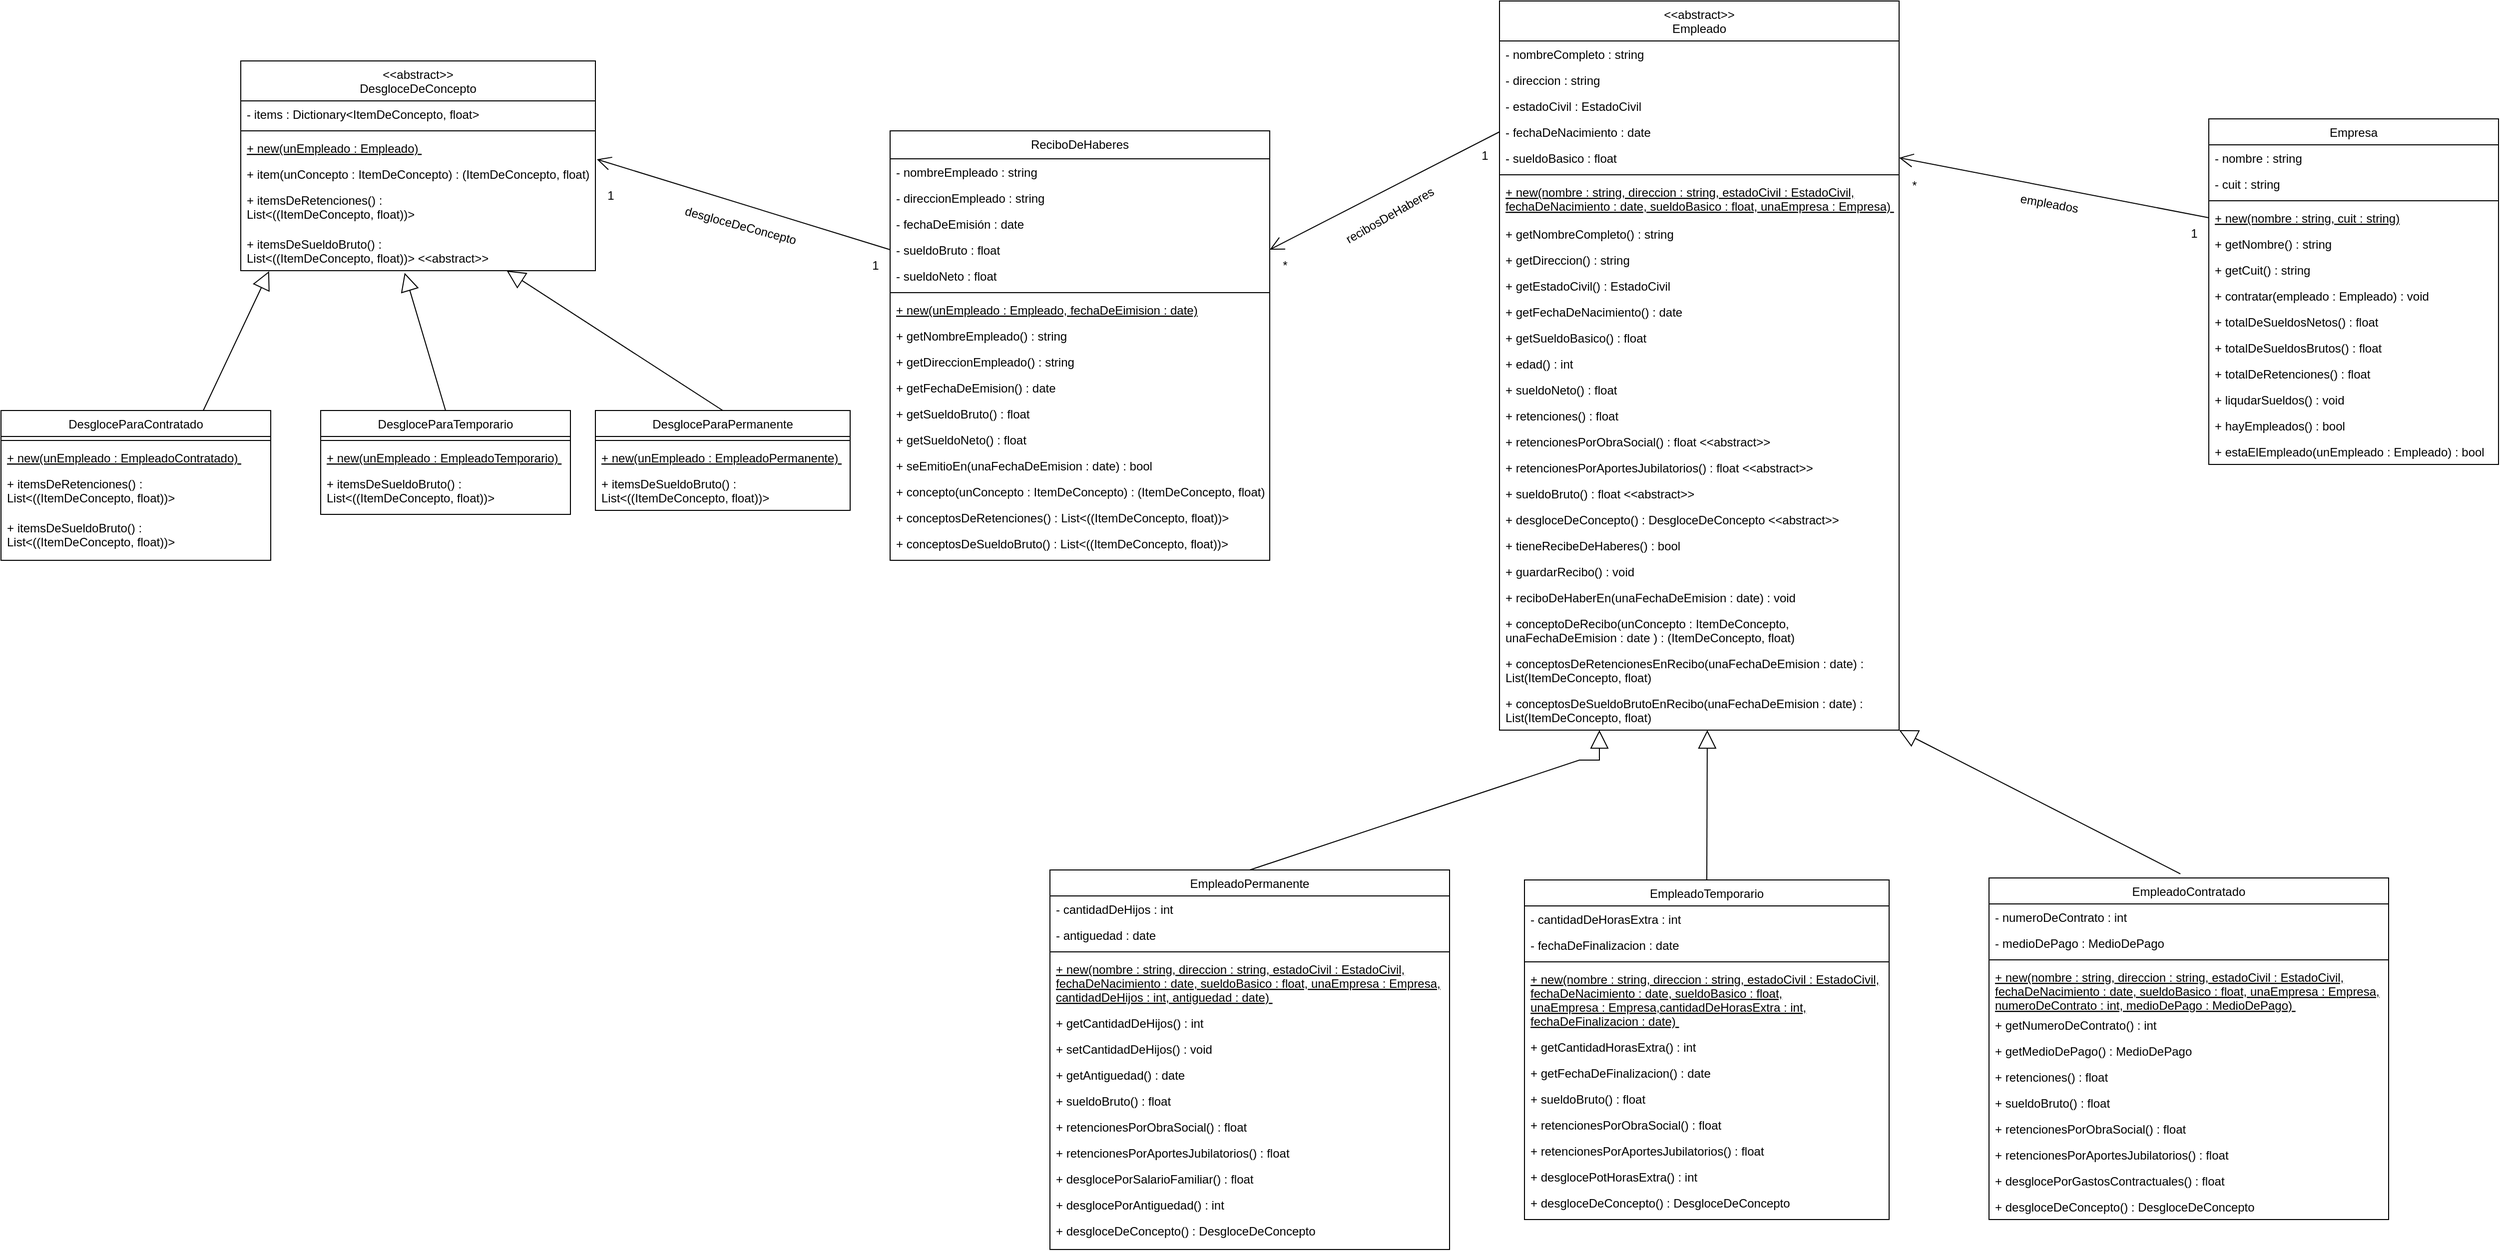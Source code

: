 <mxfile version="23.0.2" type="device">
  <diagram id="C5RBs43oDa-KdzZeNtuy" name="Page-1">
    <mxGraphModel dx="2788" dy="1965" grid="1" gridSize="10" guides="1" tooltips="1" connect="1" arrows="1" fold="1" page="1" pageScale="1" pageWidth="827" pageHeight="1169" math="0" shadow="0">
      <root>
        <mxCell id="WIyWlLk6GJQsqaUBKTNV-0" />
        <mxCell id="WIyWlLk6GJQsqaUBKTNV-1" parent="WIyWlLk6GJQsqaUBKTNV-0" />
        <mxCell id="zkfFHV4jXpPFQw0GAbJ--0" value="&lt;&lt;abstract&gt;&gt;&#xa;Empleado" style="swimlane;fontStyle=0;align=center;verticalAlign=top;childLayout=stackLayout;horizontal=1;startSize=40;horizontalStack=0;resizeParent=1;resizeLast=0;collapsible=1;marginBottom=0;rounded=0;shadow=0;strokeWidth=1;" parent="WIyWlLk6GJQsqaUBKTNV-1" vertex="1">
          <mxGeometry x="220" y="-150" width="400" height="730" as="geometry">
            <mxRectangle x="220" y="120" width="160" height="26" as="alternateBounds" />
          </mxGeometry>
        </mxCell>
        <mxCell id="zkfFHV4jXpPFQw0GAbJ--1" value="- nombreCompleto : string" style="text;align=left;verticalAlign=top;spacingLeft=4;spacingRight=4;overflow=hidden;rotatable=0;points=[[0,0.5],[1,0.5]];portConstraint=eastwest;" parent="zkfFHV4jXpPFQw0GAbJ--0" vertex="1">
          <mxGeometry y="40" width="400" height="26" as="geometry" />
        </mxCell>
        <mxCell id="zkfFHV4jXpPFQw0GAbJ--2" value="- direccion : string" style="text;align=left;verticalAlign=top;spacingLeft=4;spacingRight=4;overflow=hidden;rotatable=0;points=[[0,0.5],[1,0.5]];portConstraint=eastwest;rounded=0;shadow=0;html=0;" parent="zkfFHV4jXpPFQw0GAbJ--0" vertex="1">
          <mxGeometry y="66" width="400" height="26" as="geometry" />
        </mxCell>
        <mxCell id="-4rJLGtlKvi-MEgce5YK-0" value="- estadoCivil : EstadoCivil" style="text;align=left;verticalAlign=top;spacingLeft=4;spacingRight=4;overflow=hidden;rotatable=0;points=[[0,0.5],[1,0.5]];portConstraint=eastwest;rounded=0;shadow=0;html=0;" parent="zkfFHV4jXpPFQw0GAbJ--0" vertex="1">
          <mxGeometry y="92" width="400" height="26" as="geometry" />
        </mxCell>
        <mxCell id="-4rJLGtlKvi-MEgce5YK-2" value="- fechaDeNacimiento : date" style="text;align=left;verticalAlign=top;spacingLeft=4;spacingRight=4;overflow=hidden;rotatable=0;points=[[0,0.5],[1,0.5]];portConstraint=eastwest;rounded=0;shadow=0;html=0;" parent="zkfFHV4jXpPFQw0GAbJ--0" vertex="1">
          <mxGeometry y="118" width="400" height="26" as="geometry" />
        </mxCell>
        <mxCell id="-4rJLGtlKvi-MEgce5YK-1" value="- sueldoBasico : float&#xa;" style="text;align=left;verticalAlign=top;spacingLeft=4;spacingRight=4;overflow=hidden;rotatable=0;points=[[0,0.5],[1,0.5]];portConstraint=eastwest;rounded=0;shadow=0;html=0;" parent="zkfFHV4jXpPFQw0GAbJ--0" vertex="1">
          <mxGeometry y="144" width="400" height="26" as="geometry" />
        </mxCell>
        <mxCell id="zkfFHV4jXpPFQw0GAbJ--4" value="" style="line;html=1;strokeWidth=1;align=left;verticalAlign=middle;spacingTop=-1;spacingLeft=3;spacingRight=3;rotatable=0;labelPosition=right;points=[];portConstraint=eastwest;" parent="zkfFHV4jXpPFQw0GAbJ--0" vertex="1">
          <mxGeometry y="170" width="400" height="8" as="geometry" />
        </mxCell>
        <mxCell id="zkfFHV4jXpPFQw0GAbJ--5" value="+ new(nombre : string, direccion : string, estadoCivil : EstadoCivil,&#xa;fechaDeNacimiento : date, sueldoBasico : float, unaEmpresa : Empresa) " style="text;align=left;verticalAlign=top;spacingLeft=4;spacingRight=4;overflow=hidden;rotatable=0;points=[[0,0.5],[1,0.5]];portConstraint=eastwest;fontStyle=4" parent="zkfFHV4jXpPFQw0GAbJ--0" vertex="1">
          <mxGeometry y="178" width="400" height="42" as="geometry" />
        </mxCell>
        <mxCell id="-4rJLGtlKvi-MEgce5YK-140" value="+ getNombreCompleto() : string" style="text;align=left;verticalAlign=top;spacingLeft=4;spacingRight=4;overflow=hidden;rotatable=0;points=[[0,0.5],[1,0.5]];portConstraint=eastwest;" parent="zkfFHV4jXpPFQw0GAbJ--0" vertex="1">
          <mxGeometry y="220" width="400" height="26" as="geometry" />
        </mxCell>
        <mxCell id="-4rJLGtlKvi-MEgce5YK-146" value="+ getDireccion() : string" style="text;align=left;verticalAlign=top;spacingLeft=4;spacingRight=4;overflow=hidden;rotatable=0;points=[[0,0.5],[1,0.5]];portConstraint=eastwest;" parent="zkfFHV4jXpPFQw0GAbJ--0" vertex="1">
          <mxGeometry y="246" width="400" height="26" as="geometry" />
        </mxCell>
        <mxCell id="-4rJLGtlKvi-MEgce5YK-147" value="+ getEstadoCivil() : EstadoCivil" style="text;align=left;verticalAlign=top;spacingLeft=4;spacingRight=4;overflow=hidden;rotatable=0;points=[[0,0.5],[1,0.5]];portConstraint=eastwest;" parent="zkfFHV4jXpPFQw0GAbJ--0" vertex="1">
          <mxGeometry y="272" width="400" height="26" as="geometry" />
        </mxCell>
        <mxCell id="-4rJLGtlKvi-MEgce5YK-148" value="+ getFechaDeNacimiento() : date" style="text;align=left;verticalAlign=top;spacingLeft=4;spacingRight=4;overflow=hidden;rotatable=0;points=[[0,0.5],[1,0.5]];portConstraint=eastwest;" parent="zkfFHV4jXpPFQw0GAbJ--0" vertex="1">
          <mxGeometry y="298" width="400" height="26" as="geometry" />
        </mxCell>
        <mxCell id="-4rJLGtlKvi-MEgce5YK-149" value="+ getSueldoBasico() : float" style="text;align=left;verticalAlign=top;spacingLeft=4;spacingRight=4;overflow=hidden;rotatable=0;points=[[0,0.5],[1,0.5]];portConstraint=eastwest;" parent="zkfFHV4jXpPFQw0GAbJ--0" vertex="1">
          <mxGeometry y="324" width="400" height="26" as="geometry" />
        </mxCell>
        <mxCell id="-4rJLGtlKvi-MEgce5YK-145" value="+ edad() : int" style="text;align=left;verticalAlign=top;spacingLeft=4;spacingRight=4;overflow=hidden;rotatable=0;points=[[0,0.5],[1,0.5]];portConstraint=eastwest;" parent="zkfFHV4jXpPFQw0GAbJ--0" vertex="1">
          <mxGeometry y="350" width="400" height="26" as="geometry" />
        </mxCell>
        <mxCell id="-4rJLGtlKvi-MEgce5YK-24" value="+ sueldoNeto() : float" style="text;align=left;verticalAlign=top;spacingLeft=4;spacingRight=4;overflow=hidden;rotatable=0;points=[[0,0.5],[1,0.5]];portConstraint=eastwest;" parent="zkfFHV4jXpPFQw0GAbJ--0" vertex="1">
          <mxGeometry y="376" width="400" height="26" as="geometry" />
        </mxCell>
        <mxCell id="-4rJLGtlKvi-MEgce5YK-157" value="+ retenciones() : float" style="text;align=left;verticalAlign=top;spacingLeft=4;spacingRight=4;overflow=hidden;rotatable=0;points=[[0,0.5],[1,0.5]];portConstraint=eastwest;" parent="zkfFHV4jXpPFQw0GAbJ--0" vertex="1">
          <mxGeometry y="402" width="400" height="26" as="geometry" />
        </mxCell>
        <mxCell id="-4rJLGtlKvi-MEgce5YK-155" value="+ retencionesPorObraSocial() : float &lt;&lt;abstract&gt;&gt;" style="text;align=left;verticalAlign=top;spacingLeft=4;spacingRight=4;overflow=hidden;rotatable=0;points=[[0,0.5],[1,0.5]];portConstraint=eastwest;" parent="zkfFHV4jXpPFQw0GAbJ--0" vertex="1">
          <mxGeometry y="428" width="400" height="26" as="geometry" />
        </mxCell>
        <mxCell id="-4rJLGtlKvi-MEgce5YK-156" value="+ retencionesPorAportesJubilatorios() : float &lt;&lt;abstract&gt;&gt;" style="text;align=left;verticalAlign=top;spacingLeft=4;spacingRight=4;overflow=hidden;rotatable=0;points=[[0,0.5],[1,0.5]];portConstraint=eastwest;" parent="zkfFHV4jXpPFQw0GAbJ--0" vertex="1">
          <mxGeometry y="454" width="400" height="26" as="geometry" />
        </mxCell>
        <mxCell id="-4rJLGtlKvi-MEgce5YK-22" value="+ sueldoBruto() : float &lt;&lt;abstract&gt;&gt;" style="text;align=left;verticalAlign=top;spacingLeft=4;spacingRight=4;overflow=hidden;rotatable=0;points=[[0,0.5],[1,0.5]];portConstraint=eastwest;" parent="zkfFHV4jXpPFQw0GAbJ--0" vertex="1">
          <mxGeometry y="480" width="400" height="26" as="geometry" />
        </mxCell>
        <mxCell id="gNPN-aVGo2RtKuNVKb4C-0" value="+ desgloceDeConcepto() : DesgloceDeConcepto &lt;&lt;abstract&gt;&gt;" style="text;align=left;verticalAlign=top;spacingLeft=4;spacingRight=4;overflow=hidden;rotatable=0;points=[[0,0.5],[1,0.5]];portConstraint=eastwest;" parent="zkfFHV4jXpPFQw0GAbJ--0" vertex="1">
          <mxGeometry y="506" width="400" height="26" as="geometry" />
        </mxCell>
        <mxCell id="-4rJLGtlKvi-MEgce5YK-161" value="+ tieneRecibeDeHaberes() : bool" style="text;align=left;verticalAlign=top;spacingLeft=4;spacingRight=4;overflow=hidden;rotatable=0;points=[[0,0.5],[1,0.5]];portConstraint=eastwest;" parent="zkfFHV4jXpPFQw0GAbJ--0" vertex="1">
          <mxGeometry y="532" width="400" height="26" as="geometry" />
        </mxCell>
        <mxCell id="-4rJLGtlKvi-MEgce5YK-162" value="+ guardarRecibo() : void" style="text;align=left;verticalAlign=top;spacingLeft=4;spacingRight=4;overflow=hidden;rotatable=0;points=[[0,0.5],[1,0.5]];portConstraint=eastwest;" parent="zkfFHV4jXpPFQw0GAbJ--0" vertex="1">
          <mxGeometry y="558" width="400" height="26" as="geometry" />
        </mxCell>
        <mxCell id="vvKXmZM_mZm7jLUisff--0" value="+ reciboDeHaberEn(unaFechaDeEmision : date) : void" style="text;align=left;verticalAlign=top;spacingLeft=4;spacingRight=4;overflow=hidden;rotatable=0;points=[[0,0.5],[1,0.5]];portConstraint=eastwest;" parent="zkfFHV4jXpPFQw0GAbJ--0" vertex="1">
          <mxGeometry y="584" width="400" height="26" as="geometry" />
        </mxCell>
        <mxCell id="vvKXmZM_mZm7jLUisff--2" value="+ conceptoDeRecibo(unConcepto : ItemDeConcepto, &#xa;unaFechaDeEmision : date ) : (ItemDeConcepto, float)" style="text;align=left;verticalAlign=top;spacingLeft=4;spacingRight=4;overflow=hidden;rotatable=0;points=[[0,0.5],[1,0.5]];portConstraint=eastwest;" parent="zkfFHV4jXpPFQw0GAbJ--0" vertex="1">
          <mxGeometry y="610" width="400" height="40" as="geometry" />
        </mxCell>
        <mxCell id="vvKXmZM_mZm7jLUisff--3" value="+ conceptosDeRetencionesEnRecibo(unaFechaDeEmision : date) : &#xa;List(ItemDeConcepto, float)" style="text;align=left;verticalAlign=top;spacingLeft=4;spacingRight=4;overflow=hidden;rotatable=0;points=[[0,0.5],[1,0.5]];portConstraint=eastwest;" parent="zkfFHV4jXpPFQw0GAbJ--0" vertex="1">
          <mxGeometry y="650" width="400" height="40" as="geometry" />
        </mxCell>
        <mxCell id="vvKXmZM_mZm7jLUisff--5" value="+ conceptosDeSueldoBrutoEnRecibo(unaFechaDeEmision : date) : &#xa;List(ItemDeConcepto, float)" style="text;align=left;verticalAlign=top;spacingLeft=4;spacingRight=4;overflow=hidden;rotatable=0;points=[[0,0.5],[1,0.5]];portConstraint=eastwest;" parent="zkfFHV4jXpPFQw0GAbJ--0" vertex="1">
          <mxGeometry y="690" width="400" height="40" as="geometry" />
        </mxCell>
        <mxCell id="zkfFHV4jXpPFQw0GAbJ--6" value="EmpleadoPermanente" style="swimlane;fontStyle=0;align=center;verticalAlign=top;childLayout=stackLayout;horizontal=1;startSize=26;horizontalStack=0;resizeParent=1;resizeLast=0;collapsible=1;marginBottom=0;rounded=0;shadow=0;strokeWidth=1;" parent="WIyWlLk6GJQsqaUBKTNV-1" vertex="1">
          <mxGeometry x="-230" y="720" width="400" height="380" as="geometry">
            <mxRectangle x="130" y="380" width="160" height="26" as="alternateBounds" />
          </mxGeometry>
        </mxCell>
        <mxCell id="zkfFHV4jXpPFQw0GAbJ--7" value="- cantidadDeHijos : int" style="text;align=left;verticalAlign=top;spacingLeft=4;spacingRight=4;overflow=hidden;rotatable=0;points=[[0,0.5],[1,0.5]];portConstraint=eastwest;" parent="zkfFHV4jXpPFQw0GAbJ--6" vertex="1">
          <mxGeometry y="26" width="400" height="26" as="geometry" />
        </mxCell>
        <mxCell id="zkfFHV4jXpPFQw0GAbJ--8" value="- antiguedad : date" style="text;align=left;verticalAlign=top;spacingLeft=4;spacingRight=4;overflow=hidden;rotatable=0;points=[[0,0.5],[1,0.5]];portConstraint=eastwest;rounded=0;shadow=0;html=0;" parent="zkfFHV4jXpPFQw0GAbJ--6" vertex="1">
          <mxGeometry y="52" width="400" height="26" as="geometry" />
        </mxCell>
        <mxCell id="zkfFHV4jXpPFQw0GAbJ--9" value="" style="line;html=1;strokeWidth=1;align=left;verticalAlign=middle;spacingTop=-1;spacingLeft=3;spacingRight=3;rotatable=0;labelPosition=right;points=[];portConstraint=eastwest;" parent="zkfFHV4jXpPFQw0GAbJ--6" vertex="1">
          <mxGeometry y="78" width="400" height="8" as="geometry" />
        </mxCell>
        <mxCell id="0_NxXDNOA_57OciIhjq4-1" value="+ new(nombre : string, direccion : string, estadoCivil : EstadoCivil,&#xa;fechaDeNacimiento : date, sueldoBasico : float, unaEmpresa : Empresa,&#xa;cantidadDeHijos : int, antiguedad : date) " style="text;align=left;verticalAlign=top;spacingLeft=4;spacingRight=4;overflow=hidden;rotatable=0;points=[[0,0.5],[1,0.5]];portConstraint=eastwest;fontStyle=4" parent="zkfFHV4jXpPFQw0GAbJ--6" vertex="1">
          <mxGeometry y="86" width="400" height="54" as="geometry" />
        </mxCell>
        <mxCell id="gNPN-aVGo2RtKuNVKb4C-8" value="+ getCantidadDeHijos() : int" style="text;align=left;verticalAlign=top;spacingLeft=4;spacingRight=4;overflow=hidden;rotatable=0;points=[[0,0.5],[1,0.5]];portConstraint=eastwest;fontStyle=0" parent="zkfFHV4jXpPFQw0GAbJ--6" vertex="1">
          <mxGeometry y="140" width="400" height="26" as="geometry" />
        </mxCell>
        <mxCell id="-4rJLGtlKvi-MEgce5YK-141" value="+ setCantidadDeHijos() : void" style="text;align=left;verticalAlign=top;spacingLeft=4;spacingRight=4;overflow=hidden;rotatable=0;points=[[0,0.5],[1,0.5]];portConstraint=eastwest;fontStyle=0" parent="zkfFHV4jXpPFQw0GAbJ--6" vertex="1">
          <mxGeometry y="166" width="400" height="26" as="geometry" />
        </mxCell>
        <mxCell id="-4rJLGtlKvi-MEgce5YK-151" value="+ getAntiguedad() : date" style="text;align=left;verticalAlign=top;spacingLeft=4;spacingRight=4;overflow=hidden;rotatable=0;points=[[0,0.5],[1,0.5]];portConstraint=eastwest;fontStyle=0" parent="zkfFHV4jXpPFQw0GAbJ--6" vertex="1">
          <mxGeometry y="192" width="400" height="26" as="geometry" />
        </mxCell>
        <mxCell id="-4rJLGtlKvi-MEgce5YK-150" value="+ sueldoBruto() : float " style="text;align=left;verticalAlign=top;spacingLeft=4;spacingRight=4;overflow=hidden;rotatable=0;points=[[0,0.5],[1,0.5]];portConstraint=eastwest;fontStyle=0" parent="zkfFHV4jXpPFQw0GAbJ--6" vertex="1">
          <mxGeometry y="218" width="400" height="26" as="geometry" />
        </mxCell>
        <mxCell id="zkfFHV4jXpPFQw0GAbJ--11" value="+ retencionesPorObraSocial() : float " style="text;align=left;verticalAlign=top;spacingLeft=4;spacingRight=4;overflow=hidden;rotatable=0;points=[[0,0.5],[1,0.5]];portConstraint=eastwest;" parent="zkfFHV4jXpPFQw0GAbJ--6" vertex="1">
          <mxGeometry y="244" width="400" height="26" as="geometry" />
        </mxCell>
        <mxCell id="-4rJLGtlKvi-MEgce5YK-158" value="+ retencionesPorAportesJubilatorios() : float " style="text;align=left;verticalAlign=top;spacingLeft=4;spacingRight=4;overflow=hidden;rotatable=0;points=[[0,0.5],[1,0.5]];portConstraint=eastwest;" parent="zkfFHV4jXpPFQw0GAbJ--6" vertex="1">
          <mxGeometry y="270" width="400" height="26" as="geometry" />
        </mxCell>
        <mxCell id="gNPN-aVGo2RtKuNVKb4C-1" value="+ desglocePorSalarioFamiliar() : float " style="text;align=left;verticalAlign=top;spacingLeft=4;spacingRight=4;overflow=hidden;rotatable=0;points=[[0,0.5],[1,0.5]];portConstraint=eastwest;" parent="zkfFHV4jXpPFQw0GAbJ--6" vertex="1">
          <mxGeometry y="296" width="400" height="26" as="geometry" />
        </mxCell>
        <mxCell id="gNPN-aVGo2RtKuNVKb4C-2" value="+ desglocePorAntiguedad() : int" style="text;align=left;verticalAlign=top;spacingLeft=4;spacingRight=4;overflow=hidden;rotatable=0;points=[[0,0.5],[1,0.5]];portConstraint=eastwest;" parent="zkfFHV4jXpPFQw0GAbJ--6" vertex="1">
          <mxGeometry y="322" width="400" height="26" as="geometry" />
        </mxCell>
        <mxCell id="gNPN-aVGo2RtKuNVKb4C-4" value="+ desgloceDeConcepto() : DesgloceDeConcepto" style="text;align=left;verticalAlign=top;spacingLeft=4;spacingRight=4;overflow=hidden;rotatable=0;points=[[0,0.5],[1,0.5]];portConstraint=eastwest;" parent="zkfFHV4jXpPFQw0GAbJ--6" vertex="1">
          <mxGeometry y="348" width="400" height="26" as="geometry" />
        </mxCell>
        <mxCell id="zkfFHV4jXpPFQw0GAbJ--17" value="Empresa" style="swimlane;fontStyle=0;align=center;verticalAlign=top;childLayout=stackLayout;horizontal=1;startSize=26;horizontalStack=0;resizeParent=1;resizeLast=0;collapsible=1;marginBottom=0;rounded=0;shadow=0;strokeWidth=1;" parent="WIyWlLk6GJQsqaUBKTNV-1" vertex="1">
          <mxGeometry x="930" y="-32" width="290" height="346" as="geometry">
            <mxRectangle x="550" y="140" width="160" height="26" as="alternateBounds" />
          </mxGeometry>
        </mxCell>
        <mxCell id="zkfFHV4jXpPFQw0GAbJ--18" value="- nombre : string" style="text;align=left;verticalAlign=top;spacingLeft=4;spacingRight=4;overflow=hidden;rotatable=0;points=[[0,0.5],[1,0.5]];portConstraint=eastwest;" parent="zkfFHV4jXpPFQw0GAbJ--17" vertex="1">
          <mxGeometry y="26" width="290" height="26" as="geometry" />
        </mxCell>
        <mxCell id="zkfFHV4jXpPFQw0GAbJ--19" value="- cuit : string" style="text;align=left;verticalAlign=top;spacingLeft=4;spacingRight=4;overflow=hidden;rotatable=0;points=[[0,0.5],[1,0.5]];portConstraint=eastwest;rounded=0;shadow=0;html=0;" parent="zkfFHV4jXpPFQw0GAbJ--17" vertex="1">
          <mxGeometry y="52" width="290" height="26" as="geometry" />
        </mxCell>
        <mxCell id="zkfFHV4jXpPFQw0GAbJ--23" value="" style="line;html=1;strokeWidth=1;align=left;verticalAlign=middle;spacingTop=-1;spacingLeft=3;spacingRight=3;rotatable=0;labelPosition=right;points=[];portConstraint=eastwest;" parent="zkfFHV4jXpPFQw0GAbJ--17" vertex="1">
          <mxGeometry y="78" width="290" height="8" as="geometry" />
        </mxCell>
        <mxCell id="zkfFHV4jXpPFQw0GAbJ--24" value="+ new(nombre : string, cuit : string)" style="text;align=left;verticalAlign=top;spacingLeft=4;spacingRight=4;overflow=hidden;rotatable=0;points=[[0,0.5],[1,0.5]];portConstraint=eastwest;fontStyle=4" parent="zkfFHV4jXpPFQw0GAbJ--17" vertex="1">
          <mxGeometry y="86" width="290" height="26" as="geometry" />
        </mxCell>
        <mxCell id="-4rJLGtlKvi-MEgce5YK-143" value="+ getNombre() : string" style="text;align=left;verticalAlign=top;spacingLeft=4;spacingRight=4;overflow=hidden;rotatable=0;points=[[0,0.5],[1,0.5]];portConstraint=eastwest;" parent="zkfFHV4jXpPFQw0GAbJ--17" vertex="1">
          <mxGeometry y="112" width="290" height="26" as="geometry" />
        </mxCell>
        <mxCell id="-4rJLGtlKvi-MEgce5YK-138" value="+ getCuit() : string" style="text;align=left;verticalAlign=top;spacingLeft=4;spacingRight=4;overflow=hidden;rotatable=0;points=[[0,0.5],[1,0.5]];portConstraint=eastwest;" parent="zkfFHV4jXpPFQw0GAbJ--17" vertex="1">
          <mxGeometry y="138" width="290" height="26" as="geometry" />
        </mxCell>
        <mxCell id="gNPN-aVGo2RtKuNVKb4C-10" value="+ contratar(empleado : Empleado) : void" style="text;align=left;verticalAlign=top;spacingLeft=4;spacingRight=4;overflow=hidden;rotatable=0;points=[[0,0.5],[1,0.5]];portConstraint=eastwest;" parent="zkfFHV4jXpPFQw0GAbJ--17" vertex="1">
          <mxGeometry y="164" width="290" height="26" as="geometry" />
        </mxCell>
        <mxCell id="-4rJLGtlKvi-MEgce5YK-137" value="+ totalDeSueldosNetos() : float" style="text;align=left;verticalAlign=top;spacingLeft=4;spacingRight=4;overflow=hidden;rotatable=0;points=[[0,0.5],[1,0.5]];portConstraint=eastwest;" parent="zkfFHV4jXpPFQw0GAbJ--17" vertex="1">
          <mxGeometry y="190" width="290" height="26" as="geometry" />
        </mxCell>
        <mxCell id="zkfFHV4jXpPFQw0GAbJ--25" value="+ totalDeSueldosBrutos() : float" style="text;align=left;verticalAlign=top;spacingLeft=4;spacingRight=4;overflow=hidden;rotatable=0;points=[[0,0.5],[1,0.5]];portConstraint=eastwest;" parent="zkfFHV4jXpPFQw0GAbJ--17" vertex="1">
          <mxGeometry y="216" width="290" height="26" as="geometry" />
        </mxCell>
        <mxCell id="-4rJLGtlKvi-MEgce5YK-25" value="+ totalDeRetenciones() : float" style="text;align=left;verticalAlign=top;spacingLeft=4;spacingRight=4;overflow=hidden;rotatable=0;points=[[0,0.5],[1,0.5]];portConstraint=eastwest;" parent="zkfFHV4jXpPFQw0GAbJ--17" vertex="1">
          <mxGeometry y="242" width="290" height="26" as="geometry" />
        </mxCell>
        <mxCell id="-4rJLGtlKvi-MEgce5YK-26" value="+ liqudarSueldos() : void" style="text;align=left;verticalAlign=top;spacingLeft=4;spacingRight=4;overflow=hidden;rotatable=0;points=[[0,0.5],[1,0.5]];portConstraint=eastwest;" parent="zkfFHV4jXpPFQw0GAbJ--17" vertex="1">
          <mxGeometry y="268" width="290" height="26" as="geometry" />
        </mxCell>
        <mxCell id="-4rJLGtlKvi-MEgce5YK-154" value="+ hayEmpleados() : bool" style="text;align=left;verticalAlign=top;spacingLeft=4;spacingRight=4;overflow=hidden;rotatable=0;points=[[0,0.5],[1,0.5]];portConstraint=eastwest;" parent="zkfFHV4jXpPFQw0GAbJ--17" vertex="1">
          <mxGeometry y="294" width="290" height="26" as="geometry" />
        </mxCell>
        <mxCell id="-4rJLGtlKvi-MEgce5YK-160" value="+ estaElEmpleado(unEmpleado : Empleado) : bool" style="text;align=left;verticalAlign=top;spacingLeft=4;spacingRight=4;overflow=hidden;rotatable=0;points=[[0,0.5],[1,0.5]];portConstraint=eastwest;" parent="zkfFHV4jXpPFQw0GAbJ--17" vertex="1">
          <mxGeometry y="320" width="290" height="26" as="geometry" />
        </mxCell>
        <mxCell id="-4rJLGtlKvi-MEgce5YK-4" value="empleados" style="text;html=1;align=center;verticalAlign=middle;resizable=0;points=[];autosize=1;strokeColor=none;fillColor=none;rotation=10;" parent="WIyWlLk6GJQsqaUBKTNV-1" vertex="1">
          <mxGeometry x="730" y="38" width="80" height="30" as="geometry" />
        </mxCell>
        <mxCell id="-4rJLGtlKvi-MEgce5YK-5" value="1" style="text;html=1;align=center;verticalAlign=middle;resizable=0;points=[];autosize=1;strokeColor=none;fillColor=none;" parent="WIyWlLk6GJQsqaUBKTNV-1" vertex="1">
          <mxGeometry x="900" y="68" width="30" height="30" as="geometry" />
        </mxCell>
        <mxCell id="-4rJLGtlKvi-MEgce5YK-6" value="*" style="text;html=1;align=center;verticalAlign=middle;resizable=0;points=[];autosize=1;strokeColor=none;fillColor=none;" parent="WIyWlLk6GJQsqaUBKTNV-1" vertex="1">
          <mxGeometry x="620" y="20" width="30" height="30" as="geometry" />
        </mxCell>
        <mxCell id="-4rJLGtlKvi-MEgce5YK-14" value="EmpleadoTemporario" style="swimlane;fontStyle=0;align=center;verticalAlign=top;childLayout=stackLayout;horizontal=1;startSize=26;horizontalStack=0;resizeParent=1;resizeLast=0;collapsible=1;marginBottom=0;rounded=0;shadow=0;strokeWidth=1;" parent="WIyWlLk6GJQsqaUBKTNV-1" vertex="1">
          <mxGeometry x="245" y="730" width="365" height="340" as="geometry">
            <mxRectangle x="130" y="380" width="160" height="26" as="alternateBounds" />
          </mxGeometry>
        </mxCell>
        <mxCell id="-4rJLGtlKvi-MEgce5YK-15" value="- cantidadDeHorasExtra : int" style="text;align=left;verticalAlign=top;spacingLeft=4;spacingRight=4;overflow=hidden;rotatable=0;points=[[0,0.5],[1,0.5]];portConstraint=eastwest;" parent="-4rJLGtlKvi-MEgce5YK-14" vertex="1">
          <mxGeometry y="26" width="365" height="26" as="geometry" />
        </mxCell>
        <mxCell id="-4rJLGtlKvi-MEgce5YK-16" value="- fechaDeFinalizacion : date" style="text;align=left;verticalAlign=top;spacingLeft=4;spacingRight=4;overflow=hidden;rotatable=0;points=[[0,0.5],[1,0.5]];portConstraint=eastwest;rounded=0;shadow=0;html=0;" parent="-4rJLGtlKvi-MEgce5YK-14" vertex="1">
          <mxGeometry y="52" width="365" height="26" as="geometry" />
        </mxCell>
        <mxCell id="-4rJLGtlKvi-MEgce5YK-17" value="" style="line;html=1;strokeWidth=1;align=left;verticalAlign=middle;spacingTop=-1;spacingLeft=3;spacingRight=3;rotatable=0;labelPosition=right;points=[];portConstraint=eastwest;" parent="-4rJLGtlKvi-MEgce5YK-14" vertex="1">
          <mxGeometry y="78" width="365" height="8" as="geometry" />
        </mxCell>
        <mxCell id="0_NxXDNOA_57OciIhjq4-2" value="+ new(nombre : string, direccion : string, estadoCivil : EstadoCivil,&#xa;fechaDeNacimiento : date, sueldoBasico : float, &#xa;unaEmpresa : Empresa,cantidadDeHorasExtra : int, &#xa;fechaDeFinalizacion : date) " style="text;align=left;verticalAlign=top;spacingLeft=4;spacingRight=4;overflow=hidden;rotatable=0;points=[[0,0.5],[1,0.5]];portConstraint=eastwest;fontStyle=4" parent="-4rJLGtlKvi-MEgce5YK-14" vertex="1">
          <mxGeometry y="86" width="365" height="68" as="geometry" />
        </mxCell>
        <mxCell id="-4rJLGtlKvi-MEgce5YK-142" value="+ getCantidadHorasExtra() : int " style="text;align=left;verticalAlign=top;spacingLeft=4;spacingRight=4;overflow=hidden;rotatable=0;points=[[0,0.5],[1,0.5]];portConstraint=eastwest;fontStyle=0" parent="-4rJLGtlKvi-MEgce5YK-14" vertex="1">
          <mxGeometry y="154" width="365" height="26" as="geometry" />
        </mxCell>
        <mxCell id="-4rJLGtlKvi-MEgce5YK-153" value="+ getFechaDeFinalizacion() : date" style="text;align=left;verticalAlign=top;spacingLeft=4;spacingRight=4;overflow=hidden;rotatable=0;points=[[0,0.5],[1,0.5]];portConstraint=eastwest;fontStyle=0" parent="-4rJLGtlKvi-MEgce5YK-14" vertex="1">
          <mxGeometry y="180" width="365" height="26" as="geometry" />
        </mxCell>
        <mxCell id="-4rJLGtlKvi-MEgce5YK-152" value="+ sueldoBruto() : float " style="text;align=left;verticalAlign=top;spacingLeft=4;spacingRight=4;overflow=hidden;rotatable=0;points=[[0,0.5],[1,0.5]];portConstraint=eastwest;fontStyle=0" parent="-4rJLGtlKvi-MEgce5YK-14" vertex="1">
          <mxGeometry y="206" width="365" height="26" as="geometry" />
        </mxCell>
        <mxCell id="-4rJLGtlKvi-MEgce5YK-19" value="+ retencionesPorObraSocial() : float " style="text;align=left;verticalAlign=top;spacingLeft=4;spacingRight=4;overflow=hidden;rotatable=0;points=[[0,0.5],[1,0.5]];portConstraint=eastwest;" parent="-4rJLGtlKvi-MEgce5YK-14" vertex="1">
          <mxGeometry y="232" width="365" height="26" as="geometry" />
        </mxCell>
        <mxCell id="-4rJLGtlKvi-MEgce5YK-159" value="+ retencionesPorAportesJubilatorios() : float " style="text;align=left;verticalAlign=top;spacingLeft=4;spacingRight=4;overflow=hidden;rotatable=0;points=[[0,0.5],[1,0.5]];portConstraint=eastwest;" parent="-4rJLGtlKvi-MEgce5YK-14" vertex="1">
          <mxGeometry y="258" width="365" height="26" as="geometry" />
        </mxCell>
        <mxCell id="gNPN-aVGo2RtKuNVKb4C-3" value="+ desglocePotHorasExtra() : int" style="text;align=left;verticalAlign=top;spacingLeft=4;spacingRight=4;overflow=hidden;rotatable=0;points=[[0,0.5],[1,0.5]];portConstraint=eastwest;" parent="-4rJLGtlKvi-MEgce5YK-14" vertex="1">
          <mxGeometry y="284" width="365" height="26" as="geometry" />
        </mxCell>
        <mxCell id="gNPN-aVGo2RtKuNVKb4C-5" value="+ desgloceDeConcepto() : DesgloceDeConcepto" style="text;align=left;verticalAlign=top;spacingLeft=4;spacingRight=4;overflow=hidden;rotatable=0;points=[[0,0.5],[1,0.5]];portConstraint=eastwest;" parent="-4rJLGtlKvi-MEgce5YK-14" vertex="1">
          <mxGeometry y="310" width="365" height="26" as="geometry" />
        </mxCell>
        <mxCell id="-4rJLGtlKvi-MEgce5YK-20" value="" style="endArrow=block;endSize=16;endFill=0;html=1;rounded=0;exitX=0.5;exitY=0;exitDx=0;exitDy=0;" parent="WIyWlLk6GJQsqaUBKTNV-1" source="zkfFHV4jXpPFQw0GAbJ--6" edge="1">
          <mxGeometry x="0.352" y="49" width="160" relative="1" as="geometry">
            <mxPoint x="60" y="200" as="sourcePoint" />
            <mxPoint x="320" y="580" as="targetPoint" />
            <mxPoint y="-1" as="offset" />
            <Array as="points">
              <mxPoint x="300" y="610" />
              <mxPoint x="320" y="610" />
            </Array>
          </mxGeometry>
        </mxCell>
        <mxCell id="-4rJLGtlKvi-MEgce5YK-21" value="" style="endArrow=block;endSize=16;endFill=0;html=1;rounded=0;exitX=0.5;exitY=0;exitDx=0;exitDy=0;" parent="WIyWlLk6GJQsqaUBKTNV-1" source="-4rJLGtlKvi-MEgce5YK-14" edge="1">
          <mxGeometry x="0.352" y="49" width="160" relative="1" as="geometry">
            <mxPoint x="185" y="360" as="sourcePoint" />
            <mxPoint x="428" y="580" as="targetPoint" />
            <mxPoint y="-1" as="offset" />
          </mxGeometry>
        </mxCell>
        <mxCell id="-4rJLGtlKvi-MEgce5YK-39" value="&lt;&lt;abstract&gt;&gt;&#xa;DesgloceDeConcepto&#xa;" style="swimlane;fontStyle=0;align=center;verticalAlign=top;childLayout=stackLayout;horizontal=1;startSize=40;horizontalStack=0;resizeParent=1;resizeLast=0;collapsible=1;marginBottom=0;rounded=0;shadow=0;strokeWidth=1;" parent="WIyWlLk6GJQsqaUBKTNV-1" vertex="1">
          <mxGeometry x="-1040" y="-90" width="355" height="210" as="geometry">
            <mxRectangle x="550" y="140" width="160" height="26" as="alternateBounds" />
          </mxGeometry>
        </mxCell>
        <mxCell id="-4rJLGtlKvi-MEgce5YK-126" value="- items : Dictionary&lt;ItemDeConcepto, float&gt;" style="text;align=left;verticalAlign=top;spacingLeft=4;spacingRight=4;overflow=hidden;rotatable=0;points=[[0,0.5],[1,0.5]];portConstraint=eastwest;" parent="-4rJLGtlKvi-MEgce5YK-39" vertex="1">
          <mxGeometry y="40" width="355" height="26" as="geometry" />
        </mxCell>
        <mxCell id="-4rJLGtlKvi-MEgce5YK-45" value="" style="line;html=1;strokeWidth=1;align=left;verticalAlign=middle;spacingTop=-1;spacingLeft=3;spacingRight=3;rotatable=0;labelPosition=right;points=[];portConstraint=eastwest;" parent="-4rJLGtlKvi-MEgce5YK-39" vertex="1">
          <mxGeometry y="66" width="355" height="8" as="geometry" />
        </mxCell>
        <mxCell id="-4rJLGtlKvi-MEgce5YK-135" value="+ new(unEmpleado : Empleado) " style="text;align=left;verticalAlign=top;spacingLeft=4;spacingRight=4;overflow=hidden;rotatable=0;points=[[0,0.5],[1,0.5]];portConstraint=eastwest;fontStyle=4" parent="-4rJLGtlKvi-MEgce5YK-39" vertex="1">
          <mxGeometry y="74" width="355" height="26" as="geometry" />
        </mxCell>
        <mxCell id="-4rJLGtlKvi-MEgce5YK-46" value="+ item(unConcepto : ItemDeConcepto) : (ItemDeConcepto, float)" style="text;align=left;verticalAlign=top;spacingLeft=4;spacingRight=4;overflow=hidden;rotatable=0;points=[[0,0.5],[1,0.5]];portConstraint=eastwest;" parent="-4rJLGtlKvi-MEgce5YK-39" vertex="1">
          <mxGeometry y="100" width="355" height="26" as="geometry" />
        </mxCell>
        <mxCell id="-4rJLGtlKvi-MEgce5YK-136" value="+ itemsDeRetenciones() : &#xa;List&lt;((ItemDeConcepto, float))&gt;" style="text;align=left;verticalAlign=top;spacingLeft=4;spacingRight=4;overflow=hidden;rotatable=0;points=[[0,0.5],[1,0.5]];portConstraint=eastwest;" parent="-4rJLGtlKvi-MEgce5YK-39" vertex="1">
          <mxGeometry y="126" width="355" height="44" as="geometry" />
        </mxCell>
        <mxCell id="-4rJLGtlKvi-MEgce5YK-47" value="+ itemsDeSueldoBruto() :&#xa;List&lt;((ItemDeConcepto, float))&gt; &lt;&lt;abstract&gt;&gt;" style="text;align=left;verticalAlign=top;spacingLeft=4;spacingRight=4;overflow=hidden;rotatable=0;points=[[0,0.5],[1,0.5]];portConstraint=eastwest;" parent="-4rJLGtlKvi-MEgce5YK-39" vertex="1">
          <mxGeometry y="170" width="355" height="40" as="geometry" />
        </mxCell>
        <mxCell id="-4rJLGtlKvi-MEgce5YK-63" value="recibosDeHaberes" style="text;html=1;align=center;verticalAlign=middle;resizable=0;points=[];autosize=1;strokeColor=none;fillColor=none;rotation=-30;" parent="WIyWlLk6GJQsqaUBKTNV-1" vertex="1">
          <mxGeometry x="50" y="50" width="120" height="30" as="geometry" />
        </mxCell>
        <mxCell id="-4rJLGtlKvi-MEgce5YK-64" value="*" style="text;html=1;align=center;verticalAlign=middle;resizable=0;points=[];autosize=1;strokeColor=none;fillColor=none;" parent="WIyWlLk6GJQsqaUBKTNV-1" vertex="1">
          <mxGeometry x="-10" y="100" width="30" height="30" as="geometry" />
        </mxCell>
        <mxCell id="-4rJLGtlKvi-MEgce5YK-83" value="1" style="text;html=1;align=center;verticalAlign=middle;resizable=0;points=[];autosize=1;strokeColor=none;fillColor=none;" parent="WIyWlLk6GJQsqaUBKTNV-1" vertex="1">
          <mxGeometry x="190" y="-10" width="30" height="30" as="geometry" />
        </mxCell>
        <mxCell id="-4rJLGtlKvi-MEgce5YK-90" value="ReciboDeHaberes" style="swimlane;fontStyle=0;align=center;verticalAlign=top;childLayout=stackLayout;horizontal=1;startSize=28;horizontalStack=0;resizeParent=1;resizeLast=0;collapsible=1;marginBottom=0;rounded=0;shadow=0;strokeWidth=1;" parent="WIyWlLk6GJQsqaUBKTNV-1" vertex="1">
          <mxGeometry x="-390" y="-20" width="380" height="430" as="geometry">
            <mxRectangle x="220" y="120" width="160" height="26" as="alternateBounds" />
          </mxGeometry>
        </mxCell>
        <mxCell id="-4rJLGtlKvi-MEgce5YK-91" value="- nombreEmpleado : string" style="text;align=left;verticalAlign=top;spacingLeft=4;spacingRight=4;overflow=hidden;rotatable=0;points=[[0,0.5],[1,0.5]];portConstraint=eastwest;" parent="-4rJLGtlKvi-MEgce5YK-90" vertex="1">
          <mxGeometry y="28" width="380" height="26" as="geometry" />
        </mxCell>
        <mxCell id="-4rJLGtlKvi-MEgce5YK-92" value="- direccionEmpleado : string" style="text;align=left;verticalAlign=top;spacingLeft=4;spacingRight=4;overflow=hidden;rotatable=0;points=[[0,0.5],[1,0.5]];portConstraint=eastwest;rounded=0;shadow=0;html=0;" parent="-4rJLGtlKvi-MEgce5YK-90" vertex="1">
          <mxGeometry y="54" width="380" height="26" as="geometry" />
        </mxCell>
        <mxCell id="-4rJLGtlKvi-MEgce5YK-93" value="- fechaDeEmisión : date" style="text;align=left;verticalAlign=top;spacingLeft=4;spacingRight=4;overflow=hidden;rotatable=0;points=[[0,0.5],[1,0.5]];portConstraint=eastwest;rounded=0;shadow=0;html=0;" parent="-4rJLGtlKvi-MEgce5YK-90" vertex="1">
          <mxGeometry y="80" width="380" height="26" as="geometry" />
        </mxCell>
        <mxCell id="-4rJLGtlKvi-MEgce5YK-94" value="- sueldoBruto : float" style="text;align=left;verticalAlign=top;spacingLeft=4;spacingRight=4;overflow=hidden;rotatable=0;points=[[0,0.5],[1,0.5]];portConstraint=eastwest;rounded=0;shadow=0;html=0;" parent="-4rJLGtlKvi-MEgce5YK-90" vertex="1">
          <mxGeometry y="106" width="380" height="26" as="geometry" />
        </mxCell>
        <mxCell id="-4rJLGtlKvi-MEgce5YK-95" value="- sueldoNeto : float" style="text;align=left;verticalAlign=top;spacingLeft=4;spacingRight=4;overflow=hidden;rotatable=0;points=[[0,0.5],[1,0.5]];portConstraint=eastwest;rounded=0;shadow=0;html=0;" parent="-4rJLGtlKvi-MEgce5YK-90" vertex="1">
          <mxGeometry y="132" width="380" height="26" as="geometry" />
        </mxCell>
        <mxCell id="-4rJLGtlKvi-MEgce5YK-96" value="" style="line;html=1;strokeWidth=1;align=left;verticalAlign=middle;spacingTop=-1;spacingLeft=3;spacingRight=3;rotatable=0;labelPosition=right;points=[];portConstraint=eastwest;" parent="-4rJLGtlKvi-MEgce5YK-90" vertex="1">
          <mxGeometry y="158" width="380" height="8" as="geometry" />
        </mxCell>
        <mxCell id="-4rJLGtlKvi-MEgce5YK-97" value="+ new(unEmpleado : Empleado, fechaDeEimision : date)" style="text;align=left;verticalAlign=top;spacingLeft=4;spacingRight=4;overflow=hidden;rotatable=0;points=[[0,0.5],[1,0.5]];portConstraint=eastwest;fontStyle=4" parent="-4rJLGtlKvi-MEgce5YK-90" vertex="1">
          <mxGeometry y="166" width="380" height="26" as="geometry" />
        </mxCell>
        <mxCell id="-4rJLGtlKvi-MEgce5YK-103" value="+ getNombreEmpleado() : string" style="text;align=left;verticalAlign=top;spacingLeft=4;spacingRight=4;overflow=hidden;rotatable=0;points=[[0,0.5],[1,0.5]];portConstraint=eastwest;" parent="-4rJLGtlKvi-MEgce5YK-90" vertex="1">
          <mxGeometry y="192" width="380" height="26" as="geometry" />
        </mxCell>
        <mxCell id="-4rJLGtlKvi-MEgce5YK-98" value="+ getDireccionEmpleado() : string" style="text;align=left;verticalAlign=top;spacingLeft=4;spacingRight=4;overflow=hidden;rotatable=0;points=[[0,0.5],[1,0.5]];portConstraint=eastwest;" parent="-4rJLGtlKvi-MEgce5YK-90" vertex="1">
          <mxGeometry y="218" width="380" height="26" as="geometry" />
        </mxCell>
        <mxCell id="-4rJLGtlKvi-MEgce5YK-99" value="+ getFechaDeEmision() : date" style="text;align=left;verticalAlign=top;spacingLeft=4;spacingRight=4;overflow=hidden;rotatable=0;points=[[0,0.5],[1,0.5]];portConstraint=eastwest;" parent="-4rJLGtlKvi-MEgce5YK-90" vertex="1">
          <mxGeometry y="244" width="380" height="26" as="geometry" />
        </mxCell>
        <mxCell id="-4rJLGtlKvi-MEgce5YK-100" value="+ getSueldoBruto() : float" style="text;align=left;verticalAlign=top;spacingLeft=4;spacingRight=4;overflow=hidden;rotatable=0;points=[[0,0.5],[1,0.5]];portConstraint=eastwest;" parent="-4rJLGtlKvi-MEgce5YK-90" vertex="1">
          <mxGeometry y="270" width="380" height="26" as="geometry" />
        </mxCell>
        <mxCell id="-4rJLGtlKvi-MEgce5YK-102" value="+ getSueldoNeto() : float" style="text;align=left;verticalAlign=top;spacingLeft=4;spacingRight=4;overflow=hidden;rotatable=0;points=[[0,0.5],[1,0.5]];portConstraint=eastwest;" parent="-4rJLGtlKvi-MEgce5YK-90" vertex="1">
          <mxGeometry y="296" width="380" height="26" as="geometry" />
        </mxCell>
        <mxCell id="vvKXmZM_mZm7jLUisff--1" value="+ seEmitioEn(unaFechaDeEmision : date) : bool" style="text;align=left;verticalAlign=top;spacingLeft=4;spacingRight=4;overflow=hidden;rotatable=0;points=[[0,0.5],[1,0.5]];portConstraint=eastwest;" parent="-4rJLGtlKvi-MEgce5YK-90" vertex="1">
          <mxGeometry y="322" width="380" height="26" as="geometry" />
        </mxCell>
        <mxCell id="vvKXmZM_mZm7jLUisff--7" value="+ concepto(unConcepto : ItemDeConcepto) : (ItemDeConcepto, float)" style="text;align=left;verticalAlign=top;spacingLeft=4;spacingRight=4;overflow=hidden;rotatable=0;points=[[0,0.5],[1,0.5]];portConstraint=eastwest;" parent="-4rJLGtlKvi-MEgce5YK-90" vertex="1">
          <mxGeometry y="348" width="380" height="26" as="geometry" />
        </mxCell>
        <mxCell id="vvKXmZM_mZm7jLUisff--6" value="+ conceptosDeRetenciones() : List&lt;((ItemDeConcepto, float))&gt;" style="text;align=left;verticalAlign=top;spacingLeft=4;spacingRight=4;overflow=hidden;rotatable=0;points=[[0,0.5],[1,0.5]];portConstraint=eastwest;" parent="-4rJLGtlKvi-MEgce5YK-90" vertex="1">
          <mxGeometry y="374" width="380" height="26" as="geometry" />
        </mxCell>
        <mxCell id="vvKXmZM_mZm7jLUisff--8" value="+ conceptosDeSueldoBruto() : List&lt;((ItemDeConcepto, float))&gt;" style="text;align=left;verticalAlign=top;spacingLeft=4;spacingRight=4;overflow=hidden;rotatable=0;points=[[0,0.5],[1,0.5]];portConstraint=eastwest;" parent="-4rJLGtlKvi-MEgce5YK-90" vertex="1">
          <mxGeometry y="400" width="380" height="26" as="geometry" />
        </mxCell>
        <mxCell id="-4rJLGtlKvi-MEgce5YK-104" value="DesgloceParaPermanente" style="swimlane;fontStyle=0;align=center;verticalAlign=top;childLayout=stackLayout;horizontal=1;startSize=26;horizontalStack=0;resizeParent=1;resizeLast=0;collapsible=1;marginBottom=0;rounded=0;shadow=0;strokeWidth=1;" parent="WIyWlLk6GJQsqaUBKTNV-1" vertex="1">
          <mxGeometry x="-685" y="260" width="255" height="100" as="geometry">
            <mxRectangle x="550" y="140" width="160" height="26" as="alternateBounds" />
          </mxGeometry>
        </mxCell>
        <mxCell id="-4rJLGtlKvi-MEgce5YK-110" value="" style="line;html=1;strokeWidth=1;align=left;verticalAlign=middle;spacingTop=-1;spacingLeft=3;spacingRight=3;rotatable=0;labelPosition=right;points=[];portConstraint=eastwest;" parent="-4rJLGtlKvi-MEgce5YK-104" vertex="1">
          <mxGeometry y="26" width="255" height="8" as="geometry" />
        </mxCell>
        <mxCell id="-4rJLGtlKvi-MEgce5YK-111" value="+ new(unEmpleado : EmpleadoPermanente) " style="text;align=left;verticalAlign=top;spacingLeft=4;spacingRight=4;overflow=hidden;rotatable=0;points=[[0,0.5],[1,0.5]];portConstraint=eastwest;fontStyle=4" parent="-4rJLGtlKvi-MEgce5YK-104" vertex="1">
          <mxGeometry y="34" width="255" height="26" as="geometry" />
        </mxCell>
        <mxCell id="ZiESwHzyfxJlZi46peZU-8" value="+ itemsDeSueldoBruto() :&#xa;List&lt;((ItemDeConcepto, float))&gt; " style="text;align=left;verticalAlign=top;spacingLeft=4;spacingRight=4;overflow=hidden;rotatable=0;points=[[0,0.5],[1,0.5]];portConstraint=eastwest;" parent="-4rJLGtlKvi-MEgce5YK-104" vertex="1">
          <mxGeometry y="60" width="255" height="38" as="geometry" />
        </mxCell>
        <mxCell id="-4rJLGtlKvi-MEgce5YK-116" value="DesgloceParaTemporario" style="swimlane;fontStyle=0;align=center;verticalAlign=top;childLayout=stackLayout;horizontal=1;startSize=26;horizontalStack=0;resizeParent=1;resizeLast=0;collapsible=1;marginBottom=0;rounded=0;shadow=0;strokeWidth=1;" parent="WIyWlLk6GJQsqaUBKTNV-1" vertex="1">
          <mxGeometry x="-960" y="260" width="250" height="104" as="geometry">
            <mxRectangle x="550" y="140" width="160" height="26" as="alternateBounds" />
          </mxGeometry>
        </mxCell>
        <mxCell id="-4rJLGtlKvi-MEgce5YK-121" value="" style="line;html=1;strokeWidth=1;align=left;verticalAlign=middle;spacingTop=-1;spacingLeft=3;spacingRight=3;rotatable=0;labelPosition=right;points=[];portConstraint=eastwest;" parent="-4rJLGtlKvi-MEgce5YK-116" vertex="1">
          <mxGeometry y="26" width="250" height="8" as="geometry" />
        </mxCell>
        <mxCell id="-4rJLGtlKvi-MEgce5YK-125" value="+ new(unEmpleado : EmpleadoTemporario) " style="text;align=left;verticalAlign=top;spacingLeft=4;spacingRight=4;overflow=hidden;rotatable=0;points=[[0,0.5],[1,0.5]];portConstraint=eastwest;fontStyle=4" parent="-4rJLGtlKvi-MEgce5YK-116" vertex="1">
          <mxGeometry y="34" width="250" height="26" as="geometry" />
        </mxCell>
        <mxCell id="ZiESwHzyfxJlZi46peZU-7" value="+ itemsDeSueldoBruto() :&#xa;List&lt;((ItemDeConcepto, float))&gt; " style="text;align=left;verticalAlign=top;spacingLeft=4;spacingRight=4;overflow=hidden;rotatable=0;points=[[0,0.5],[1,0.5]];portConstraint=eastwest;" parent="-4rJLGtlKvi-MEgce5YK-116" vertex="1">
          <mxGeometry y="60" width="250" height="44" as="geometry" />
        </mxCell>
        <mxCell id="-4rJLGtlKvi-MEgce5YK-130" value="desgloceDeConcepto" style="text;html=1;align=center;verticalAlign=middle;resizable=0;points=[];autosize=1;strokeColor=none;fillColor=none;rotation=15;" parent="WIyWlLk6GJQsqaUBKTNV-1" vertex="1">
          <mxGeometry x="-610" y="60" width="140" height="30" as="geometry" />
        </mxCell>
        <mxCell id="-4rJLGtlKvi-MEgce5YK-131" value="1" style="text;html=1;align=center;verticalAlign=middle;resizable=0;points=[];autosize=1;strokeColor=none;fillColor=none;" parent="WIyWlLk6GJQsqaUBKTNV-1" vertex="1">
          <mxGeometry x="-420" y="100" width="30" height="30" as="geometry" />
        </mxCell>
        <mxCell id="-4rJLGtlKvi-MEgce5YK-132" value="1" style="text;html=1;align=center;verticalAlign=middle;resizable=0;points=[];autosize=1;strokeColor=none;fillColor=none;" parent="WIyWlLk6GJQsqaUBKTNV-1" vertex="1">
          <mxGeometry x="-685" y="30" width="30" height="30" as="geometry" />
        </mxCell>
        <mxCell id="-4rJLGtlKvi-MEgce5YK-133" value="" style="endArrow=block;endSize=16;endFill=0;html=1;rounded=0;exitX=0.5;exitY=0;exitDx=0;exitDy=0;entryX=0.462;entryY=1.055;entryDx=0;entryDy=0;entryPerimeter=0;" parent="WIyWlLk6GJQsqaUBKTNV-1" source="-4rJLGtlKvi-MEgce5YK-116" target="-4rJLGtlKvi-MEgce5YK-47" edge="1">
          <mxGeometry x="0.352" y="49" width="160" relative="1" as="geometry">
            <mxPoint x="-1070" y="322" as="sourcePoint" />
            <mxPoint x="-830" y="150" as="targetPoint" />
            <mxPoint y="-1" as="offset" />
          </mxGeometry>
        </mxCell>
        <mxCell id="-4rJLGtlKvi-MEgce5YK-134" value="" style="endArrow=block;endSize=16;endFill=0;html=1;rounded=0;exitX=0.5;exitY=0;exitDx=0;exitDy=0;entryX=0.75;entryY=1;entryDx=0;entryDy=0;" parent="WIyWlLk6GJQsqaUBKTNV-1" source="-4rJLGtlKvi-MEgce5YK-104" target="-4rJLGtlKvi-MEgce5YK-39" edge="1">
          <mxGeometry x="0.352" y="49" width="160" relative="1" as="geometry">
            <mxPoint x="-1050" y="340" as="sourcePoint" />
            <mxPoint x="-929" y="160" as="targetPoint" />
            <mxPoint y="-1" as="offset" />
          </mxGeometry>
        </mxCell>
        <mxCell id="gNPN-aVGo2RtKuNVKb4C-11" value="EmpleadoContratado" style="swimlane;fontStyle=0;align=center;verticalAlign=top;childLayout=stackLayout;horizontal=1;startSize=26;horizontalStack=0;resizeParent=1;resizeLast=0;collapsible=1;marginBottom=0;rounded=0;shadow=0;strokeWidth=1;" parent="WIyWlLk6GJQsqaUBKTNV-1" vertex="1">
          <mxGeometry x="710" y="728" width="400" height="342" as="geometry">
            <mxRectangle x="130" y="380" width="160" height="26" as="alternateBounds" />
          </mxGeometry>
        </mxCell>
        <mxCell id="gNPN-aVGo2RtKuNVKb4C-12" value="- numeroDeContrato : int" style="text;align=left;verticalAlign=top;spacingLeft=4;spacingRight=4;overflow=hidden;rotatable=0;points=[[0,0.5],[1,0.5]];portConstraint=eastwest;" parent="gNPN-aVGo2RtKuNVKb4C-11" vertex="1">
          <mxGeometry y="26" width="400" height="26" as="geometry" />
        </mxCell>
        <mxCell id="gNPN-aVGo2RtKuNVKb4C-13" value="- medioDePago : MedioDePago" style="text;align=left;verticalAlign=top;spacingLeft=4;spacingRight=4;overflow=hidden;rotatable=0;points=[[0,0.5],[1,0.5]];portConstraint=eastwest;rounded=0;shadow=0;html=0;" parent="gNPN-aVGo2RtKuNVKb4C-11" vertex="1">
          <mxGeometry y="52" width="400" height="26" as="geometry" />
        </mxCell>
        <mxCell id="gNPN-aVGo2RtKuNVKb4C-14" value="" style="line;html=1;strokeWidth=1;align=left;verticalAlign=middle;spacingTop=-1;spacingLeft=3;spacingRight=3;rotatable=0;labelPosition=right;points=[];portConstraint=eastwest;" parent="gNPN-aVGo2RtKuNVKb4C-11" vertex="1">
          <mxGeometry y="78" width="400" height="8" as="geometry" />
        </mxCell>
        <mxCell id="0_NxXDNOA_57OciIhjq4-3" value="+ new(nombre : string, direccion : string, estadoCivil : EstadoCivil,&#xa;fechaDeNacimiento : date, sueldoBasico : float, unaEmpresa : Empresa, &#xa;numeroDeContrato : int, medioDePago : MedioDePago) " style="text;align=left;verticalAlign=top;spacingLeft=4;spacingRight=4;overflow=hidden;rotatable=0;points=[[0,0.5],[1,0.5]];portConstraint=eastwest;fontStyle=4" parent="gNPN-aVGo2RtKuNVKb4C-11" vertex="1">
          <mxGeometry y="86" width="400" height="48" as="geometry" />
        </mxCell>
        <mxCell id="gNPN-aVGo2RtKuNVKb4C-16" value="+ getNumeroDeContrato() : int " style="text;align=left;verticalAlign=top;spacingLeft=4;spacingRight=4;overflow=hidden;rotatable=0;points=[[0,0.5],[1,0.5]];portConstraint=eastwest;fontStyle=0" parent="gNPN-aVGo2RtKuNVKb4C-11" vertex="1">
          <mxGeometry y="134" width="400" height="26" as="geometry" />
        </mxCell>
        <mxCell id="gNPN-aVGo2RtKuNVKb4C-17" value="+ getMedioDePago() : MedioDePago" style="text;align=left;verticalAlign=top;spacingLeft=4;spacingRight=4;overflow=hidden;rotatable=0;points=[[0,0.5],[1,0.5]];portConstraint=eastwest;fontStyle=0" parent="gNPN-aVGo2RtKuNVKb4C-11" vertex="1">
          <mxGeometry y="160" width="400" height="26" as="geometry" />
        </mxCell>
        <mxCell id="eYimUlONlkqx7OoyssL0-0" value="+ retenciones() : float " style="text;align=left;verticalAlign=top;spacingLeft=4;spacingRight=4;overflow=hidden;rotatable=0;points=[[0,0.5],[1,0.5]];portConstraint=eastwest;fontStyle=0" parent="gNPN-aVGo2RtKuNVKb4C-11" vertex="1">
          <mxGeometry y="186" width="400" height="26" as="geometry" />
        </mxCell>
        <mxCell id="gNPN-aVGo2RtKuNVKb4C-18" value="+ sueldoBruto() : float " style="text;align=left;verticalAlign=top;spacingLeft=4;spacingRight=4;overflow=hidden;rotatable=0;points=[[0,0.5],[1,0.5]];portConstraint=eastwest;fontStyle=0" parent="gNPN-aVGo2RtKuNVKb4C-11" vertex="1">
          <mxGeometry y="212" width="400" height="26" as="geometry" />
        </mxCell>
        <mxCell id="gNPN-aVGo2RtKuNVKb4C-19" value="+ retencionesPorObraSocial() : float " style="text;align=left;verticalAlign=top;spacingLeft=4;spacingRight=4;overflow=hidden;rotatable=0;points=[[0,0.5],[1,0.5]];portConstraint=eastwest;" parent="gNPN-aVGo2RtKuNVKb4C-11" vertex="1">
          <mxGeometry y="238" width="400" height="26" as="geometry" />
        </mxCell>
        <mxCell id="gNPN-aVGo2RtKuNVKb4C-20" value="+ retencionesPorAportesJubilatorios() : float " style="text;align=left;verticalAlign=top;spacingLeft=4;spacingRight=4;overflow=hidden;rotatable=0;points=[[0,0.5],[1,0.5]];portConstraint=eastwest;" parent="gNPN-aVGo2RtKuNVKb4C-11" vertex="1">
          <mxGeometry y="264" width="400" height="26" as="geometry" />
        </mxCell>
        <mxCell id="gNPN-aVGo2RtKuNVKb4C-21" value="+ desglocePorGastosContractuales() : float" style="text;align=left;verticalAlign=top;spacingLeft=4;spacingRight=4;overflow=hidden;rotatable=0;points=[[0,0.5],[1,0.5]];portConstraint=eastwest;" parent="gNPN-aVGo2RtKuNVKb4C-11" vertex="1">
          <mxGeometry y="290" width="400" height="26" as="geometry" />
        </mxCell>
        <mxCell id="gNPN-aVGo2RtKuNVKb4C-22" value="+ desgloceDeConcepto() : DesgloceDeConcepto" style="text;align=left;verticalAlign=top;spacingLeft=4;spacingRight=4;overflow=hidden;rotatable=0;points=[[0,0.5],[1,0.5]];portConstraint=eastwest;" parent="gNPN-aVGo2RtKuNVKb4C-11" vertex="1">
          <mxGeometry y="316" width="400" height="26" as="geometry" />
        </mxCell>
        <mxCell id="gNPN-aVGo2RtKuNVKb4C-23" value="" style="endArrow=block;endSize=16;endFill=0;html=1;rounded=0;exitX=0.479;exitY=-0.012;exitDx=0;exitDy=0;exitPerimeter=0;" parent="WIyWlLk6GJQsqaUBKTNV-1" source="gNPN-aVGo2RtKuNVKb4C-11" edge="1">
          <mxGeometry x="0.352" y="49" width="160" relative="1" as="geometry">
            <mxPoint x="430" y="740" as="sourcePoint" />
            <mxPoint x="620" y="580" as="targetPoint" />
            <mxPoint y="-1" as="offset" />
          </mxGeometry>
        </mxCell>
        <mxCell id="ZiESwHzyfxJlZi46peZU-0" value="DesgloceParaContratado" style="swimlane;fontStyle=0;align=center;verticalAlign=top;childLayout=stackLayout;horizontal=1;startSize=26;horizontalStack=0;resizeParent=1;resizeLast=0;collapsible=1;marginBottom=0;rounded=0;shadow=0;strokeWidth=1;" parent="WIyWlLk6GJQsqaUBKTNV-1" vertex="1">
          <mxGeometry x="-1280" y="260" width="270" height="150" as="geometry">
            <mxRectangle x="550" y="140" width="160" height="26" as="alternateBounds" />
          </mxGeometry>
        </mxCell>
        <mxCell id="ZiESwHzyfxJlZi46peZU-2" value="" style="line;html=1;strokeWidth=1;align=left;verticalAlign=middle;spacingTop=-1;spacingLeft=3;spacingRight=3;rotatable=0;labelPosition=right;points=[];portConstraint=eastwest;" parent="ZiESwHzyfxJlZi46peZU-0" vertex="1">
          <mxGeometry y="26" width="270" height="8" as="geometry" />
        </mxCell>
        <mxCell id="ZiESwHzyfxJlZi46peZU-3" value="+ new(unEmpleado : EmpleadoContratado) " style="text;align=left;verticalAlign=top;spacingLeft=4;spacingRight=4;overflow=hidden;rotatable=0;points=[[0,0.5],[1,0.5]];portConstraint=eastwest;fontStyle=4" parent="ZiESwHzyfxJlZi46peZU-0" vertex="1">
          <mxGeometry y="34" width="270" height="26" as="geometry" />
        </mxCell>
        <mxCell id="ZiESwHzyfxJlZi46peZU-9" value="+ itemsDeRetenciones() :&#xa;List&lt;((ItemDeConcepto, float))&gt;" style="text;align=left;verticalAlign=top;spacingLeft=4;spacingRight=4;overflow=hidden;rotatable=0;points=[[0,0.5],[1,0.5]];portConstraint=eastwest;" parent="ZiESwHzyfxJlZi46peZU-0" vertex="1">
          <mxGeometry y="60" width="270" height="44" as="geometry" />
        </mxCell>
        <mxCell id="vvKXmZM_mZm7jLUisff--10" value="+ itemsDeSueldoBruto() :&#xa;List&lt;((ItemDeConcepto, float))&gt; " style="text;align=left;verticalAlign=top;spacingLeft=4;spacingRight=4;overflow=hidden;rotatable=0;points=[[0,0.5],[1,0.5]];portConstraint=eastwest;" parent="ZiESwHzyfxJlZi46peZU-0" vertex="1">
          <mxGeometry y="104" width="270" height="44" as="geometry" />
        </mxCell>
        <mxCell id="ZiESwHzyfxJlZi46peZU-4" value="" style="endArrow=block;endSize=16;endFill=0;html=1;rounded=0;exitX=0.75;exitY=0;exitDx=0;exitDy=0;entryX=0.08;entryY=1.012;entryDx=0;entryDy=0;entryPerimeter=0;" parent="WIyWlLk6GJQsqaUBKTNV-1" source="ZiESwHzyfxJlZi46peZU-0" target="-4rJLGtlKvi-MEgce5YK-47" edge="1">
          <mxGeometry x="0.352" y="49" width="160" relative="1" as="geometry">
            <mxPoint x="-1109" y="270" as="sourcePoint" />
            <mxPoint x="-930" y="150" as="targetPoint" />
            <mxPoint y="-1" as="offset" />
          </mxGeometry>
        </mxCell>
        <mxCell id="K9Ka2Tl-3856DLB_UAcg-0" value="" style="endArrow=open;endFill=1;endSize=12;html=1;rounded=0;entryX=1.004;entryY=-0.058;entryDx=0;entryDy=0;entryPerimeter=0;exitX=0;exitY=0.5;exitDx=0;exitDy=0;" edge="1" parent="WIyWlLk6GJQsqaUBKTNV-1" source="-4rJLGtlKvi-MEgce5YK-94" target="-4rJLGtlKvi-MEgce5YK-46">
          <mxGeometry width="160" relative="1" as="geometry">
            <mxPoint x="-600" y="180" as="sourcePoint" />
            <mxPoint x="-440" y="180" as="targetPoint" />
          </mxGeometry>
        </mxCell>
        <mxCell id="K9Ka2Tl-3856DLB_UAcg-6" value="" style="endArrow=open;endFill=1;endSize=12;html=1;rounded=0;entryX=1;entryY=0.5;entryDx=0;entryDy=0;exitX=0;exitY=0.5;exitDx=0;exitDy=0;" edge="1" parent="WIyWlLk6GJQsqaUBKTNV-1" source="-4rJLGtlKvi-MEgce5YK-2" target="-4rJLGtlKvi-MEgce5YK-94">
          <mxGeometry width="160" relative="1" as="geometry">
            <mxPoint x="94" y="-59" as="sourcePoint" />
            <mxPoint x="-200" y="-150" as="targetPoint" />
          </mxGeometry>
        </mxCell>
        <mxCell id="K9Ka2Tl-3856DLB_UAcg-7" value="" style="endArrow=open;endFill=1;endSize=12;html=1;rounded=0;entryX=1;entryY=0.5;entryDx=0;entryDy=0;exitX=0;exitY=0.5;exitDx=0;exitDy=0;" edge="1" parent="WIyWlLk6GJQsqaUBKTNV-1" source="zkfFHV4jXpPFQw0GAbJ--24" target="-4rJLGtlKvi-MEgce5YK-1">
          <mxGeometry width="160" relative="1" as="geometry">
            <mxPoint x="910" y="-88" as="sourcePoint" />
            <mxPoint x="680" y="30" as="targetPoint" />
          </mxGeometry>
        </mxCell>
      </root>
    </mxGraphModel>
  </diagram>
</mxfile>
